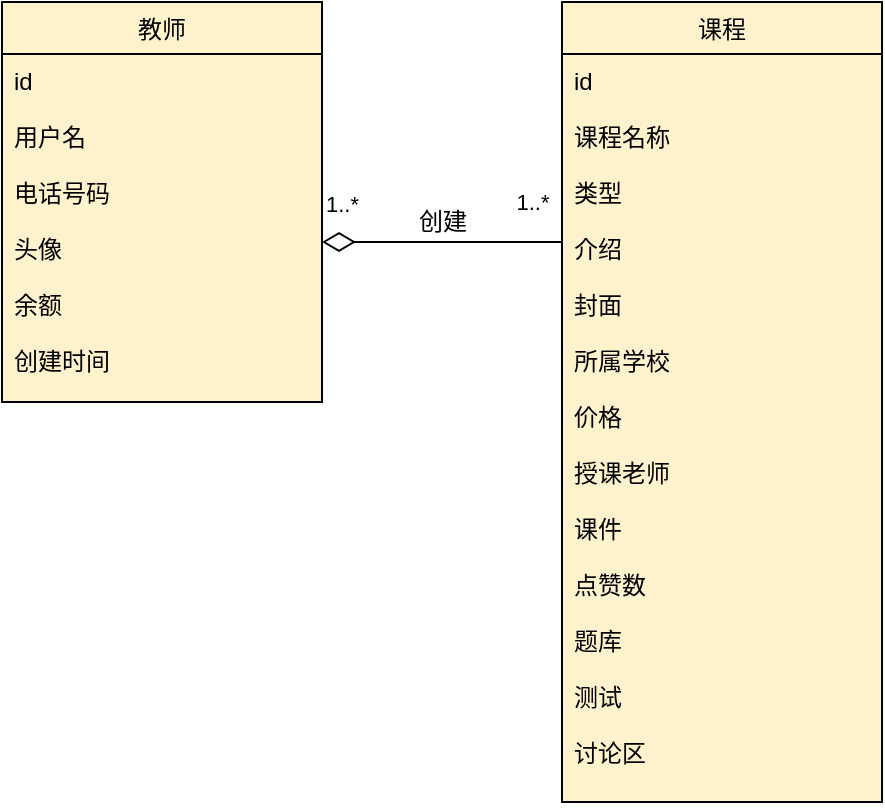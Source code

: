 <mxfile version="14.5.10" type="github">
  <diagram id="Ldak9CWKIl4knkPjP9Kh" name="第 1 页">
    <mxGraphModel dx="864" dy="490" grid="1" gridSize="10" guides="1" tooltips="1" connect="1" arrows="1" fold="1" page="1" pageScale="1" pageWidth="850" pageHeight="1100" math="0" shadow="0">
      <root>
        <mxCell id="0" />
        <mxCell id="1" parent="0" />
        <mxCell id="bYlO1eJXOfeh9cd-JMlR-6" value="教师" style="swimlane;fontStyle=0;childLayout=stackLayout;horizontal=1;startSize=26;fillColor=#fff2cc;horizontalStack=0;resizeParent=1;resizeParentMax=0;resizeLast=0;collapsible=1;marginBottom=0;" vertex="1" parent="1">
          <mxGeometry x="160" y="200" width="160" height="200" as="geometry" />
        </mxCell>
        <mxCell id="bYlO1eJXOfeh9cd-JMlR-7" value="id&#xa;&#xa;用户名&#xa;&#xa;电话号码&#xa;&#xa;头像&#xa;&#xa;余额&#xa;&#xa;创建时间" style="text;fillColor=#fff2cc;align=left;verticalAlign=top;spacingLeft=4;spacingRight=4;overflow=hidden;rotatable=0;points=[[0,0.5],[1,0.5]];portConstraint=eastwest;strokeColor=#000000;" vertex="1" parent="bYlO1eJXOfeh9cd-JMlR-6">
          <mxGeometry y="26" width="160" height="174" as="geometry" />
        </mxCell>
        <mxCell id="bYlO1eJXOfeh9cd-JMlR-10" value="课程" style="swimlane;fontStyle=0;childLayout=stackLayout;horizontal=1;startSize=26;fillColor=#fff2cc;horizontalStack=0;resizeParent=1;resizeParentMax=0;resizeLast=0;collapsible=1;marginBottom=0;" vertex="1" parent="1">
          <mxGeometry x="440" y="200" width="160" height="400" as="geometry" />
        </mxCell>
        <mxCell id="bYlO1eJXOfeh9cd-JMlR-11" value="id&#xa;&#xa;课程名称&#xa;&#xa;类型&#xa;&#xa;介绍&#xa;&#xa;封面&#xa;&#xa;所属学校&#xa;&#xa;价格&#xa;&#xa;授课老师&#xa;&#xa;课件&#xa;&#xa;点赞数&#xa;&#xa;题库&#xa;&#xa;测试&#xa;&#xa;讨论区" style="text;fillColor=#fff2cc;align=left;verticalAlign=top;spacingLeft=4;spacingRight=4;overflow=hidden;rotatable=0;points=[[0,0.5],[1,0.5]];portConstraint=eastwest;strokeColor=#000000;" vertex="1" parent="bYlO1eJXOfeh9cd-JMlR-10">
          <mxGeometry y="26" width="160" height="374" as="geometry" />
        </mxCell>
        <mxCell id="bYlO1eJXOfeh9cd-JMlR-14" value="1..*" style="endArrow=none;html=1;endSize=12;startArrow=diamondThin;startSize=14;startFill=0;edgeStyle=orthogonalEdgeStyle;align=left;verticalAlign=bottom;endFill=0;" edge="1" parent="1">
          <mxGeometry x="-1" y="10" relative="1" as="geometry">
            <mxPoint x="320" y="320" as="sourcePoint" />
            <mxPoint x="440" y="320" as="targetPoint" />
            <mxPoint as="offset" />
          </mxGeometry>
        </mxCell>
        <mxCell id="bYlO1eJXOfeh9cd-JMlR-15" value="1..*" style="edgeLabel;html=1;align=center;verticalAlign=middle;resizable=0;points=[];" vertex="1" connectable="0" parent="bYlO1eJXOfeh9cd-JMlR-14">
          <mxGeometry x="0.767" y="3" relative="1" as="geometry">
            <mxPoint x="-1" y="-17" as="offset" />
          </mxGeometry>
        </mxCell>
        <mxCell id="bYlO1eJXOfeh9cd-JMlR-17" value="创建" style="text;html=1;resizable=0;autosize=1;align=center;verticalAlign=middle;points=[];fillColor=none;strokeColor=none;rounded=0;" vertex="1" parent="1">
          <mxGeometry x="360" y="300" width="40" height="20" as="geometry" />
        </mxCell>
      </root>
    </mxGraphModel>
  </diagram>
</mxfile>
